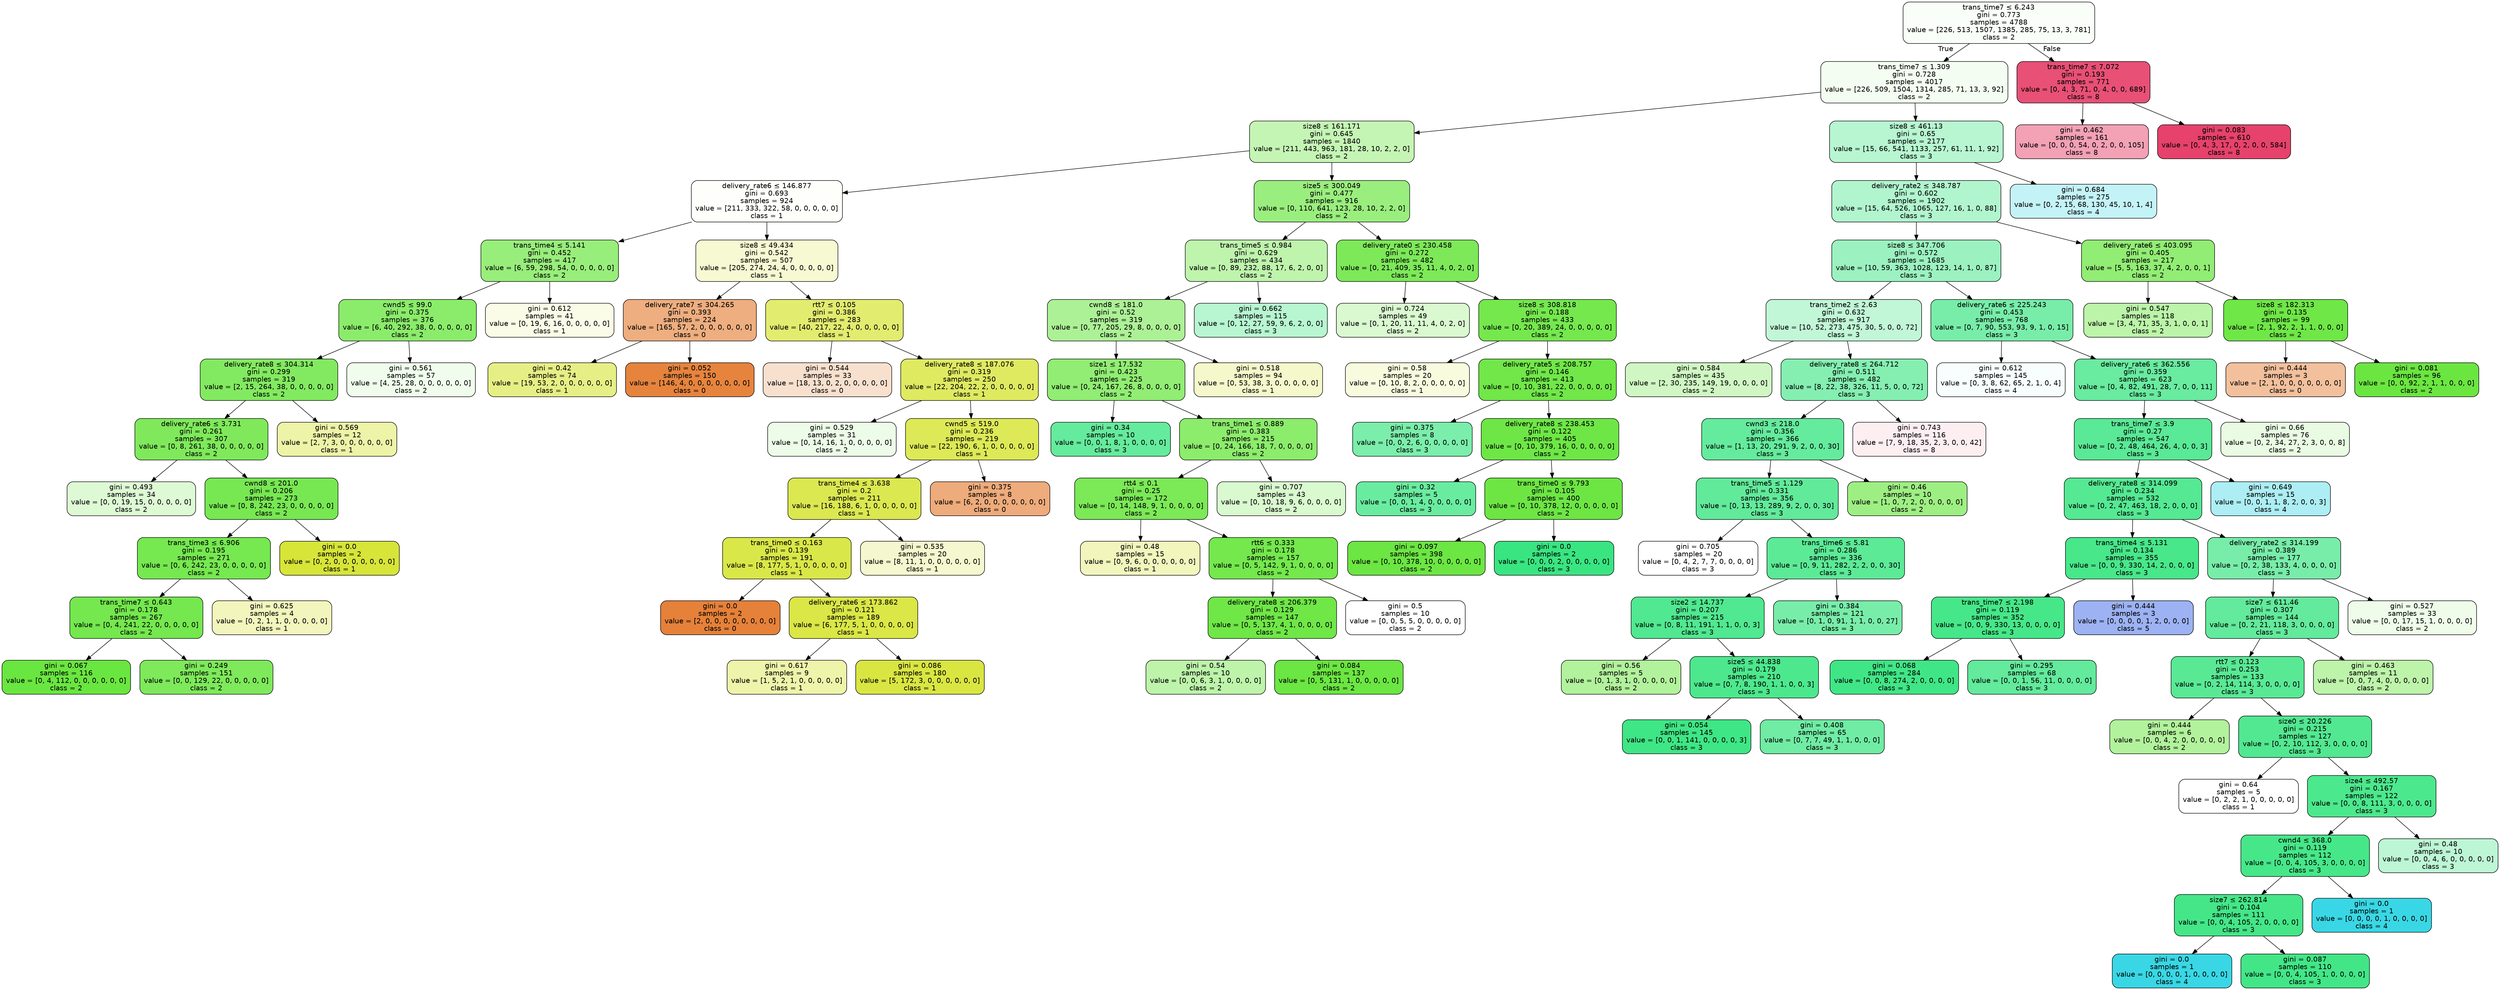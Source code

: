 digraph Tree {
node [shape=box, style="filled, rounded", color="black", fontname="helvetica"] ;
edge [fontname="helvetica"] ;
0 [label=<trans_time7 &le; 6.243<br/>gini = 0.773<br/>samples = 4788<br/>value = [226, 513, 1507, 1385, 285, 75, 13, 3, 781]<br/>class = 2>, fillcolor="#f9fef8"] ;
1 [label=<trans_time7 &le; 1.309<br/>gini = 0.728<br/>samples = 4017<br/>value = [226, 509, 1504, 1314, 285, 71, 13, 3, 92]<br/>class = 2>, fillcolor="#f4fdf1"] ;
0 -> 1 [labeldistance=2.5, labelangle=45, headlabel="True"] ;
2 [label=<size8 &le; 161.171<br/>gini = 0.645<br/>samples = 1840<br/>value = [211, 443, 963, 181, 28, 10, 2, 2, 0]<br/>class = 2>, fillcolor="#c5f5b5"] ;
1 -> 2 ;
3 [label=<delivery_rate6 &le; 146.877<br/>gini = 0.693<br/>samples = 924<br/>value = [211, 333, 322, 58, 0, 0, 0, 0, 0]<br/>class = 1>, fillcolor="#fefffb"] ;
2 -> 3 ;
4 [label=<trans_time4 &le; 5.141<br/>gini = 0.452<br/>samples = 417<br/>value = [6, 59, 298, 54, 0, 0, 0, 0, 0]<br/>class = 2>, fillcolor="#98ee7b"] ;
3 -> 4 ;
5 [label=<cwnd5 &le; 99.0<br/>gini = 0.375<br/>samples = 376<br/>value = [6, 40, 292, 38, 0, 0, 0, 0, 0]<br/>class = 2>, fillcolor="#8bec6b"] ;
4 -> 5 ;
6 [label=<delivery_rate8 &le; 304.314<br/>gini = 0.299<br/>samples = 319<br/>value = [2, 15, 264, 38, 0, 0, 0, 0, 0]<br/>class = 2>, fillcolor="#82ea60"] ;
5 -> 6 ;
7 [label=<delivery_rate6 &le; 3.731<br/>gini = 0.261<br/>samples = 307<br/>value = [0, 8, 261, 38, 0, 0, 0, 0, 0]<br/>class = 2>, fillcolor="#7fe95b"] ;
6 -> 7 ;
8 [label=<gini = 0.493<br/>samples = 34<br/>value = [0, 0, 19, 15, 0, 0, 0, 0, 0]<br/>class = 2>, fillcolor="#defad5"] ;
7 -> 8 ;
9 [label=<cwnd8 &le; 201.0<br/>gini = 0.206<br/>samples = 273<br/>value = [0, 8, 242, 23, 0, 0, 0, 0, 0]<br/>class = 2>, fillcolor="#77e852"] ;
7 -> 9 ;
10 [label=<trans_time3 &le; 6.906<br/>gini = 0.195<br/>samples = 271<br/>value = [0, 6, 242, 23, 0, 0, 0, 0, 0]<br/>class = 2>, fillcolor="#76e850"] ;
9 -> 10 ;
11 [label=<trans_time7 &le; 0.643<br/>gini = 0.178<br/>samples = 267<br/>value = [0, 4, 241, 22, 0, 0, 0, 0, 0]<br/>class = 2>, fillcolor="#74e84e"] ;
10 -> 11 ;
12 [label=<gini = 0.067<br/>samples = 116<br/>value = [0, 4, 112, 0, 0, 0, 0, 0, 0]<br/>class = 2>, fillcolor="#6ae640"] ;
11 -> 12 ;
13 [label=<gini = 0.249<br/>samples = 151<br/>value = [0, 0, 129, 22, 0, 0, 0, 0, 0]<br/>class = 2>, fillcolor="#7ee95b"] ;
11 -> 13 ;
14 [label=<gini = 0.625<br/>samples = 4<br/>value = [0, 2, 1, 1, 0, 0, 0, 0, 0]<br/>class = 1>, fillcolor="#f2f6bd"] ;
10 -> 14 ;
15 [label=<gini = 0.0<br/>samples = 2<br/>value = [0, 2, 0, 0, 0, 0, 0, 0, 0]<br/>class = 1>, fillcolor="#d7e539"] ;
9 -> 15 ;
16 [label=<gini = 0.569<br/>samples = 12<br/>value = [2, 7, 3, 0, 0, 0, 0, 0, 0]<br/>class = 1>, fillcolor="#edf3a7"] ;
6 -> 16 ;
17 [label=<gini = 0.561<br/>samples = 57<br/>value = [4, 25, 28, 0, 0, 0, 0, 0, 0]<br/>class = 2>, fillcolor="#f0fdec"] ;
5 -> 17 ;
18 [label=<gini = 0.612<br/>samples = 41<br/>value = [0, 19, 6, 16, 0, 0, 0, 0, 0]<br/>class = 1>, fillcolor="#fafce7"] ;
4 -> 18 ;
19 [label=<size8 &le; 49.434<br/>gini = 0.542<br/>samples = 507<br/>value = [205, 274, 24, 4, 0, 0, 0, 0, 0]<br/>class = 1>, fillcolor="#f6f9d2"] ;
3 -> 19 ;
20 [label=<delivery_rate7 &le; 304.265<br/>gini = 0.393<br/>samples = 224<br/>value = [165, 57, 2, 0, 0, 0, 0, 0, 0]<br/>class = 0>, fillcolor="#eeae7f"] ;
19 -> 20 ;
21 [label=<gini = 0.42<br/>samples = 74<br/>value = [19, 53, 2, 0, 0, 0, 0, 0, 0]<br/>class = 1>, fillcolor="#e6ef85"] ;
20 -> 21 ;
22 [label=<gini = 0.052<br/>samples = 150<br/>value = [146, 4, 0, 0, 0, 0, 0, 0, 0]<br/>class = 0>, fillcolor="#e6843e"] ;
20 -> 22 ;
23 [label=<rtt7 &le; 0.105<br/>gini = 0.386<br/>samples = 283<br/>value = [40, 217, 22, 4, 0, 0, 0, 0, 0]<br/>class = 1>, fillcolor="#e2ec6f"] ;
19 -> 23 ;
24 [label=<gini = 0.544<br/>samples = 33<br/>value = [18, 13, 0, 2, 0, 0, 0, 0, 0]<br/>class = 0>, fillcolor="#f8e0ce"] ;
23 -> 24 ;
25 [label=<delivery_rate8 &le; 187.076<br/>gini = 0.319<br/>samples = 250<br/>value = [22, 204, 22, 2, 0, 0, 0, 0, 0]<br/>class = 1>, fillcolor="#dfea61"] ;
23 -> 25 ;
26 [label=<gini = 0.529<br/>samples = 31<br/>value = [0, 14, 16, 1, 0, 0, 0, 0, 0]<br/>class = 2>, fillcolor="#edfce8"] ;
25 -> 26 ;
27 [label=<cwnd5 &le; 519.0<br/>gini = 0.236<br/>samples = 219<br/>value = [22, 190, 6, 1, 0, 0, 0, 0, 0]<br/>class = 1>, fillcolor="#dde956"] ;
25 -> 27 ;
28 [label=<trans_time4 &le; 3.638<br/>gini = 0.2<br/>samples = 211<br/>value = [16, 188, 6, 1, 0, 0, 0, 0, 0]<br/>class = 1>, fillcolor="#dce850"] ;
27 -> 28 ;
29 [label=<trans_time0 &le; 0.163<br/>gini = 0.139<br/>samples = 191<br/>value = [8, 177, 5, 1, 0, 0, 0, 0, 0]<br/>class = 1>, fillcolor="#dae748"] ;
28 -> 29 ;
30 [label=<gini = 0.0<br/>samples = 2<br/>value = [2, 0, 0, 0, 0, 0, 0, 0, 0]<br/>class = 0>, fillcolor="#e58139"] ;
29 -> 30 ;
31 [label=<delivery_rate6 &le; 173.862<br/>gini = 0.121<br/>samples = 189<br/>value = [6, 177, 5, 1, 0, 0, 0, 0, 0]<br/>class = 1>, fillcolor="#dae746"] ;
29 -> 31 ;
32 [label=<gini = 0.617<br/>samples = 9<br/>value = [1, 5, 2, 1, 0, 0, 0, 0, 0]<br/>class = 1>, fillcolor="#eef4aa"] ;
31 -> 32 ;
33 [label=<gini = 0.086<br/>samples = 180<br/>value = [5, 172, 3, 0, 0, 0, 0, 0, 0]<br/>class = 1>, fillcolor="#d9e642"] ;
31 -> 33 ;
34 [label=<gini = 0.535<br/>samples = 20<br/>value = [8, 11, 1, 0, 0, 0, 0, 0, 0]<br/>class = 1>, fillcolor="#f5f8ce"] ;
28 -> 34 ;
35 [label=<gini = 0.375<br/>samples = 8<br/>value = [6, 2, 0, 0, 0, 0, 0, 0, 0]<br/>class = 0>, fillcolor="#eeab7b"] ;
27 -> 35 ;
36 [label=<size5 &le; 300.049<br/>gini = 0.477<br/>samples = 916<br/>value = [0, 110, 641, 123, 28, 10, 2, 2, 0]<br/>class = 2>, fillcolor="#9aee7e"] ;
2 -> 36 ;
37 [label=<trans_time5 &le; 0.984<br/>gini = 0.629<br/>samples = 434<br/>value = [0, 89, 232, 88, 17, 6, 2, 0, 0]<br/>class = 2>, fillcolor="#bff4ad"] ;
36 -> 37 ;
38 [label=<cwnd8 &le; 181.0<br/>gini = 0.52<br/>samples = 319<br/>value = [0, 77, 205, 29, 8, 0, 0, 0, 0]<br/>class = 2>, fillcolor="#adf196"] ;
37 -> 38 ;
39 [label=<size1 &le; 17.532<br/>gini = 0.423<br/>samples = 225<br/>value = [0, 24, 167, 26, 8, 0, 0, 0, 0]<br/>class = 2>, fillcolor="#91ed73"] ;
38 -> 39 ;
40 [label=<gini = 0.34<br/>samples = 10<br/>value = [0, 0, 1, 8, 1, 0, 0, 0, 0]<br/>class = 3>, fillcolor="#65eb9d"] ;
39 -> 40 ;
41 [label=<trans_time1 &le; 0.889<br/>gini = 0.383<br/>samples = 215<br/>value = [0, 24, 166, 18, 7, 0, 0, 0, 0]<br/>class = 2>, fillcolor="#8cec6c"] ;
39 -> 41 ;
42 [label=<rtt4 &le; 0.1<br/>gini = 0.25<br/>samples = 172<br/>value = [0, 14, 148, 9, 1, 0, 0, 0, 0]<br/>class = 2>, fillcolor="#7ce957"] ;
41 -> 42 ;
43 [label=<gini = 0.48<br/>samples = 15<br/>value = [0, 9, 6, 0, 0, 0, 0, 0, 0]<br/>class = 1>, fillcolor="#f2f6bd"] ;
42 -> 43 ;
44 [label=<rtt6 &le; 0.333<br/>gini = 0.178<br/>samples = 157<br/>value = [0, 5, 142, 9, 1, 0, 0, 0, 0]<br/>class = 2>, fillcolor="#74e84d"] ;
42 -> 44 ;
45 [label=<delivery_rate8 &le; 206.379<br/>gini = 0.129<br/>samples = 147<br/>value = [0, 5, 137, 4, 1, 0, 0, 0, 0]<br/>class = 2>, fillcolor="#6fe747"] ;
44 -> 45 ;
46 [label=<gini = 0.54<br/>samples = 10<br/>value = [0, 0, 6, 3, 1, 0, 0, 0, 0]<br/>class = 2>, fillcolor="#bdf4aa"] ;
45 -> 46 ;
47 [label=<gini = 0.084<br/>samples = 137<br/>value = [0, 5, 131, 1, 0, 0, 0, 0, 0]<br/>class = 2>, fillcolor="#6be642"] ;
45 -> 47 ;
48 [label=<gini = 0.5<br/>samples = 10<br/>value = [0, 0, 5, 5, 0, 0, 0, 0, 0]<br/>class = 2>, fillcolor="#ffffff"] ;
44 -> 48 ;
49 [label=<gini = 0.707<br/>samples = 43<br/>value = [0, 10, 18, 9, 6, 0, 0, 0, 0]<br/>class = 2>, fillcolor="#d9f9cf"] ;
41 -> 49 ;
50 [label=<gini = 0.518<br/>samples = 94<br/>value = [0, 53, 38, 3, 0, 0, 0, 0, 0]<br/>class = 1>, fillcolor="#f4f8ca"] ;
38 -> 50 ;
51 [label=<gini = 0.662<br/>samples = 115<br/>value = [0, 12, 27, 59, 9, 6, 2, 0, 0]<br/>class = 3>, fillcolor="#b7f6d1"] ;
37 -> 51 ;
52 [label=<delivery_rate0 &le; 230.458<br/>gini = 0.272<br/>samples = 482<br/>value = [0, 21, 409, 35, 11, 4, 0, 2, 0]<br/>class = 2>, fillcolor="#7de959"] ;
36 -> 52 ;
53 [label=<gini = 0.724<br/>samples = 49<br/>value = [0, 1, 20, 11, 11, 4, 0, 2, 0]<br/>class = 2>, fillcolor="#daf9d0"] ;
52 -> 53 ;
54 [label=<size8 &le; 308.818<br/>gini = 0.188<br/>samples = 433<br/>value = [0, 20, 389, 24, 0, 0, 0, 0, 0]<br/>class = 2>, fillcolor="#75e84e"] ;
52 -> 54 ;
55 [label=<gini = 0.58<br/>samples = 20<br/>value = [0, 10, 8, 2, 0, 0, 0, 0, 0]<br/>class = 1>, fillcolor="#f8fbde"] ;
54 -> 55 ;
56 [label=<delivery_rate5 &le; 208.757<br/>gini = 0.146<br/>samples = 413<br/>value = [0, 10, 381, 22, 0, 0, 0, 0, 0]<br/>class = 2>, fillcolor="#71e749"] ;
54 -> 56 ;
57 [label=<gini = 0.375<br/>samples = 8<br/>value = [0, 0, 2, 6, 0, 0, 0, 0, 0]<br/>class = 3>, fillcolor="#7beeab"] ;
56 -> 57 ;
58 [label=<delivery_rate8 &le; 238.453<br/>gini = 0.122<br/>samples = 405<br/>value = [0, 10, 379, 16, 0, 0, 0, 0, 0]<br/>class = 2>, fillcolor="#6ee746"] ;
56 -> 58 ;
59 [label=<gini = 0.32<br/>samples = 5<br/>value = [0, 0, 1, 4, 0, 0, 0, 0, 0]<br/>class = 3>, fillcolor="#6aeca0"] ;
58 -> 59 ;
60 [label=<trans_time0 &le; 9.793<br/>gini = 0.105<br/>samples = 400<br/>value = [0, 10, 378, 12, 0, 0, 0, 0, 0]<br/>class = 2>, fillcolor="#6de644"] ;
58 -> 60 ;
61 [label=<gini = 0.097<br/>samples = 398<br/>value = [0, 10, 378, 10, 0, 0, 0, 0, 0]<br/>class = 2>, fillcolor="#6ce643"] ;
60 -> 61 ;
62 [label=<gini = 0.0<br/>samples = 2<br/>value = [0, 0, 0, 2, 0, 0, 0, 0, 0]<br/>class = 3>, fillcolor="#39e581"] ;
60 -> 62 ;
63 [label=<size8 &le; 461.13<br/>gini = 0.65<br/>samples = 2177<br/>value = [15, 66, 541, 1133, 257, 61, 11, 1, 92]<br/>class = 3>, fillcolor="#b7f6d1"] ;
1 -> 63 ;
64 [label=<delivery_rate2 &le; 348.787<br/>gini = 0.602<br/>samples = 1902<br/>value = [15, 64, 526, 1065, 127, 16, 1, 0, 88]<br/>class = 3>, fillcolor="#b1f5ce"] ;
63 -> 64 ;
65 [label=<size8 &le; 347.706<br/>gini = 0.572<br/>samples = 1685<br/>value = [10, 59, 363, 1028, 123, 14, 1, 0, 87]<br/>class = 3>, fillcolor="#9bf2c0"] ;
64 -> 65 ;
66 [label=<trans_time2 &le; 2.63<br/>gini = 0.632<br/>samples = 917<br/>value = [10, 52, 273, 475, 30, 5, 0, 0, 72]<br/>class = 3>, fillcolor="#c1f7d7"] ;
65 -> 66 ;
67 [label=<gini = 0.584<br/>samples = 435<br/>value = [2, 30, 235, 149, 19, 0, 0, 0, 0]<br/>class = 2>, fillcolor="#d0f7c3"] ;
66 -> 67 ;
68 [label=<delivery_rate8 &le; 264.712<br/>gini = 0.511<br/>samples = 482<br/>value = [8, 22, 38, 326, 11, 5, 0, 0, 72]<br/>class = 3>, fillcolor="#84efb1"] ;
66 -> 68 ;
69 [label=<cwnd3 &le; 218.0<br/>gini = 0.356<br/>samples = 366<br/>value = [1, 13, 20, 291, 9, 2, 0, 0, 30]<br/>class = 3>, fillcolor="#65eb9d"] ;
68 -> 69 ;
70 [label=<trans_time5 &le; 1.129<br/>gini = 0.331<br/>samples = 356<br/>value = [0, 13, 13, 289, 9, 2, 0, 0, 30]<br/>class = 3>, fillcolor="#62ea9b"] ;
69 -> 70 ;
71 [label=<gini = 0.705<br/>samples = 20<br/>value = [0, 4, 2, 7, 7, 0, 0, 0, 0]<br/>class = 3>, fillcolor="#ffffff"] ;
70 -> 71 ;
72 [label=<trans_time6 &le; 5.81<br/>gini = 0.286<br/>samples = 336<br/>value = [0, 9, 11, 282, 2, 2, 0, 0, 30]<br/>class = 3>, fillcolor="#5cea97"] ;
70 -> 72 ;
73 [label=<size2 &le; 14.737<br/>gini = 0.207<br/>samples = 215<br/>value = [0, 8, 11, 191, 1, 1, 0, 0, 3]<br/>class = 3>, fillcolor="#50e890"] ;
72 -> 73 ;
74 [label=<gini = 0.56<br/>samples = 5<br/>value = [0, 1, 3, 1, 0, 0, 0, 0, 0]<br/>class = 2>, fillcolor="#b2f29c"] ;
73 -> 74 ;
75 [label=<size5 &le; 44.838<br/>gini = 0.179<br/>samples = 210<br/>value = [0, 7, 8, 190, 1, 1, 0, 0, 3]<br/>class = 3>, fillcolor="#4de88d"] ;
73 -> 75 ;
76 [label=<gini = 0.054<br/>samples = 145<br/>value = [0, 0, 1, 141, 0, 0, 0, 0, 3]<br/>class = 3>, fillcolor="#3fe685"] ;
75 -> 76 ;
77 [label=<gini = 0.408<br/>samples = 65<br/>value = [0, 7, 7, 49, 1, 1, 0, 0, 0]<br/>class = 3>, fillcolor="#70eca4"] ;
75 -> 77 ;
78 [label=<gini = 0.384<br/>samples = 121<br/>value = [0, 1, 0, 91, 1, 1, 0, 0, 27]<br/>class = 3>, fillcolor="#78eda9"] ;
72 -> 78 ;
79 [label=<gini = 0.46<br/>samples = 10<br/>value = [1, 0, 7, 2, 0, 0, 0, 0, 0]<br/>class = 2>, fillcolor="#9eef83"] ;
69 -> 79 ;
80 [label=<gini = 0.743<br/>samples = 116<br/>value = [7, 9, 18, 35, 2, 3, 0, 0, 42]<br/>class = 8>, fillcolor="#fdeef2"] ;
68 -> 80 ;
81 [label=<delivery_rate6 &le; 225.243<br/>gini = 0.453<br/>samples = 768<br/>value = [0, 7, 90, 553, 93, 9, 1, 0, 15]<br/>class = 3>, fillcolor="#78eda9"] ;
65 -> 81 ;
82 [label=<gini = 0.612<br/>samples = 145<br/>value = [0, 3, 8, 62, 65, 2, 1, 0, 4]<br/>class = 4>, fillcolor="#f8fefe"] ;
81 -> 82 ;
83 [label=<delivery_rate6 &le; 362.556<br/>gini = 0.359<br/>samples = 623<br/>value = [0, 4, 82, 491, 28, 7, 0, 0, 11]<br/>class = 3>, fillcolor="#69eba0"] ;
81 -> 83 ;
84 [label=<trans_time7 &le; 3.9<br/>gini = 0.27<br/>samples = 547<br/>value = [0, 2, 48, 464, 26, 4, 0, 0, 3]<br/>class = 3>, fillcolor="#5ae996"] ;
83 -> 84 ;
85 [label=<delivery_rate8 &le; 314.099<br/>gini = 0.234<br/>samples = 532<br/>value = [0, 2, 47, 463, 18, 2, 0, 0, 0]<br/>class = 3>, fillcolor="#55e993"] ;
84 -> 85 ;
86 [label=<trans_time4 &le; 5.131<br/>gini = 0.134<br/>samples = 355<br/>value = [0, 0, 9, 330, 14, 2, 0, 0, 0]<br/>class = 3>, fillcolor="#48e78a"] ;
85 -> 86 ;
87 [label=<trans_time7 &le; 2.198<br/>gini = 0.119<br/>samples = 352<br/>value = [0, 0, 9, 330, 13, 0, 0, 0, 0]<br/>class = 3>, fillcolor="#46e789"] ;
86 -> 87 ;
88 [label=<gini = 0.068<br/>samples = 284<br/>value = [0, 0, 8, 274, 2, 0, 0, 0, 0]<br/>class = 3>, fillcolor="#40e686"] ;
87 -> 88 ;
89 [label=<gini = 0.295<br/>samples = 68<br/>value = [0, 0, 1, 56, 11, 0, 0, 0, 0]<br/>class = 3>, fillcolor="#63ea9c"] ;
87 -> 89 ;
90 [label=<gini = 0.444<br/>samples = 3<br/>value = [0, 0, 0, 0, 1, 2, 0, 0, 0]<br/>class = 5>, fillcolor="#9cb2f2"] ;
86 -> 90 ;
91 [label=<delivery_rate2 &le; 314.199<br/>gini = 0.389<br/>samples = 177<br/>value = [0, 2, 38, 133, 4, 0, 0, 0, 0]<br/>class = 3>, fillcolor="#78eda9"] ;
85 -> 91 ;
92 [label=<size7 &le; 611.46<br/>gini = 0.307<br/>samples = 144<br/>value = [0, 2, 21, 118, 3, 0, 0, 0, 0]<br/>class = 3>, fillcolor="#63ea9c"] ;
91 -> 92 ;
93 [label=<rtt7 &le; 0.123<br/>gini = 0.253<br/>samples = 133<br/>value = [0, 2, 14, 114, 3, 0, 0, 0, 0]<br/>class = 3>, fillcolor="#59e995"] ;
92 -> 93 ;
94 [label=<gini = 0.444<br/>samples = 6<br/>value = [0, 0, 4, 2, 0, 0, 0, 0, 0]<br/>class = 2>, fillcolor="#b2f29c"] ;
93 -> 94 ;
95 [label=<size0 &le; 20.226<br/>gini = 0.215<br/>samples = 127<br/>value = [0, 2, 10, 112, 3, 0, 0, 0, 0]<br/>class = 3>, fillcolor="#52e891"] ;
93 -> 95 ;
96 [label=<gini = 0.64<br/>samples = 5<br/>value = [0, 2, 2, 1, 0, 0, 0, 0, 0]<br/>class = 1>, fillcolor="#ffffff"] ;
95 -> 96 ;
97 [label=<size4 &le; 492.57<br/>gini = 0.167<br/>samples = 122<br/>value = [0, 0, 8, 111, 3, 0, 0, 0, 0]<br/>class = 3>, fillcolor="#4ce88d"] ;
95 -> 97 ;
98 [label=<cwnd4 &le; 368.0<br/>gini = 0.119<br/>samples = 112<br/>value = [0, 0, 4, 105, 3, 0, 0, 0, 0]<br/>class = 3>, fillcolor="#46e789"] ;
97 -> 98 ;
99 [label=<size7 &le; 262.814<br/>gini = 0.104<br/>samples = 111<br/>value = [0, 0, 4, 105, 2, 0, 0, 0, 0]<br/>class = 3>, fillcolor="#44e688"] ;
98 -> 99 ;
100 [label=<gini = 0.0<br/>samples = 1<br/>value = [0, 0, 0, 0, 1, 0, 0, 0, 0]<br/>class = 4>, fillcolor="#39d7e5"] ;
99 -> 100 ;
101 [label=<gini = 0.087<br/>samples = 110<br/>value = [0, 0, 4, 105, 1, 0, 0, 0, 0]<br/>class = 3>, fillcolor="#42e687"] ;
99 -> 101 ;
102 [label=<gini = 0.0<br/>samples = 1<br/>value = [0, 0, 0, 0, 1, 0, 0, 0, 0]<br/>class = 4>, fillcolor="#39d7e5"] ;
98 -> 102 ;
103 [label=<gini = 0.48<br/>samples = 10<br/>value = [0, 0, 4, 6, 0, 0, 0, 0, 0]<br/>class = 3>, fillcolor="#bdf6d5"] ;
97 -> 103 ;
104 [label=<gini = 0.463<br/>samples = 11<br/>value = [0, 0, 7, 4, 0, 0, 0, 0, 0]<br/>class = 2>, fillcolor="#bdf4aa"] ;
92 -> 104 ;
105 [label=<gini = 0.527<br/>samples = 33<br/>value = [0, 0, 17, 15, 1, 0, 0, 0, 0]<br/>class = 2>, fillcolor="#eefce9"] ;
91 -> 105 ;
106 [label=<gini = 0.649<br/>samples = 15<br/>value = [0, 0, 1, 1, 8, 2, 0, 0, 3]<br/>class = 4>, fillcolor="#aceef4"] ;
84 -> 106 ;
107 [label=<gini = 0.66<br/>samples = 76<br/>value = [0, 2, 34, 27, 2, 3, 0, 0, 8]<br/>class = 2>, fillcolor="#e9fbe3"] ;
83 -> 107 ;
108 [label=<delivery_rate6 &le; 403.095<br/>gini = 0.405<br/>samples = 217<br/>value = [5, 5, 163, 37, 4, 2, 0, 0, 1]<br/>class = 2>, fillcolor="#92ed74"] ;
64 -> 108 ;
109 [label=<gini = 0.547<br/>samples = 118<br/>value = [3, 4, 71, 35, 3, 1, 0, 0, 1]<br/>class = 2>, fillcolor="#bcf4a9"] ;
108 -> 109 ;
110 [label=<size8 &le; 182.313<br/>gini = 0.135<br/>samples = 99<br/>value = [2, 1, 92, 2, 1, 1, 0, 0, 0]<br/>class = 2>, fillcolor="#6fe747"] ;
108 -> 110 ;
111 [label=<gini = 0.444<br/>samples = 3<br/>value = [2, 1, 0, 0, 0, 0, 0, 0, 0]<br/>class = 0>, fillcolor="#f2c09c"] ;
110 -> 111 ;
112 [label=<gini = 0.081<br/>samples = 96<br/>value = [0, 0, 92, 2, 1, 1, 0, 0, 0]<br/>class = 2>, fillcolor="#6be641"] ;
110 -> 112 ;
113 [label=<gini = 0.684<br/>samples = 275<br/>value = [0, 2, 15, 68, 130, 45, 10, 1, 4]<br/>class = 4>, fillcolor="#c4f3f7"] ;
63 -> 113 ;
114 [label=<trans_time7 &le; 7.072<br/>gini = 0.193<br/>samples = 771<br/>value = [0, 4, 3, 71, 0, 4, 0, 0, 689]<br/>class = 8>, fillcolor="#e85076"] ;
0 -> 114 [labeldistance=2.5, labelangle=-45, headlabel="False"] ;
115 [label=<gini = 0.462<br/>samples = 161<br/>value = [0, 0, 0, 54, 0, 2, 0, 0, 105]<br/>class = 8>, fillcolor="#f3a1b5"] ;
114 -> 115 ;
116 [label=<gini = 0.083<br/>samples = 610<br/>value = [0, 4, 3, 17, 0, 2, 0, 0, 584]<br/>class = 8>, fillcolor="#e6426b"] ;
114 -> 116 ;
}
